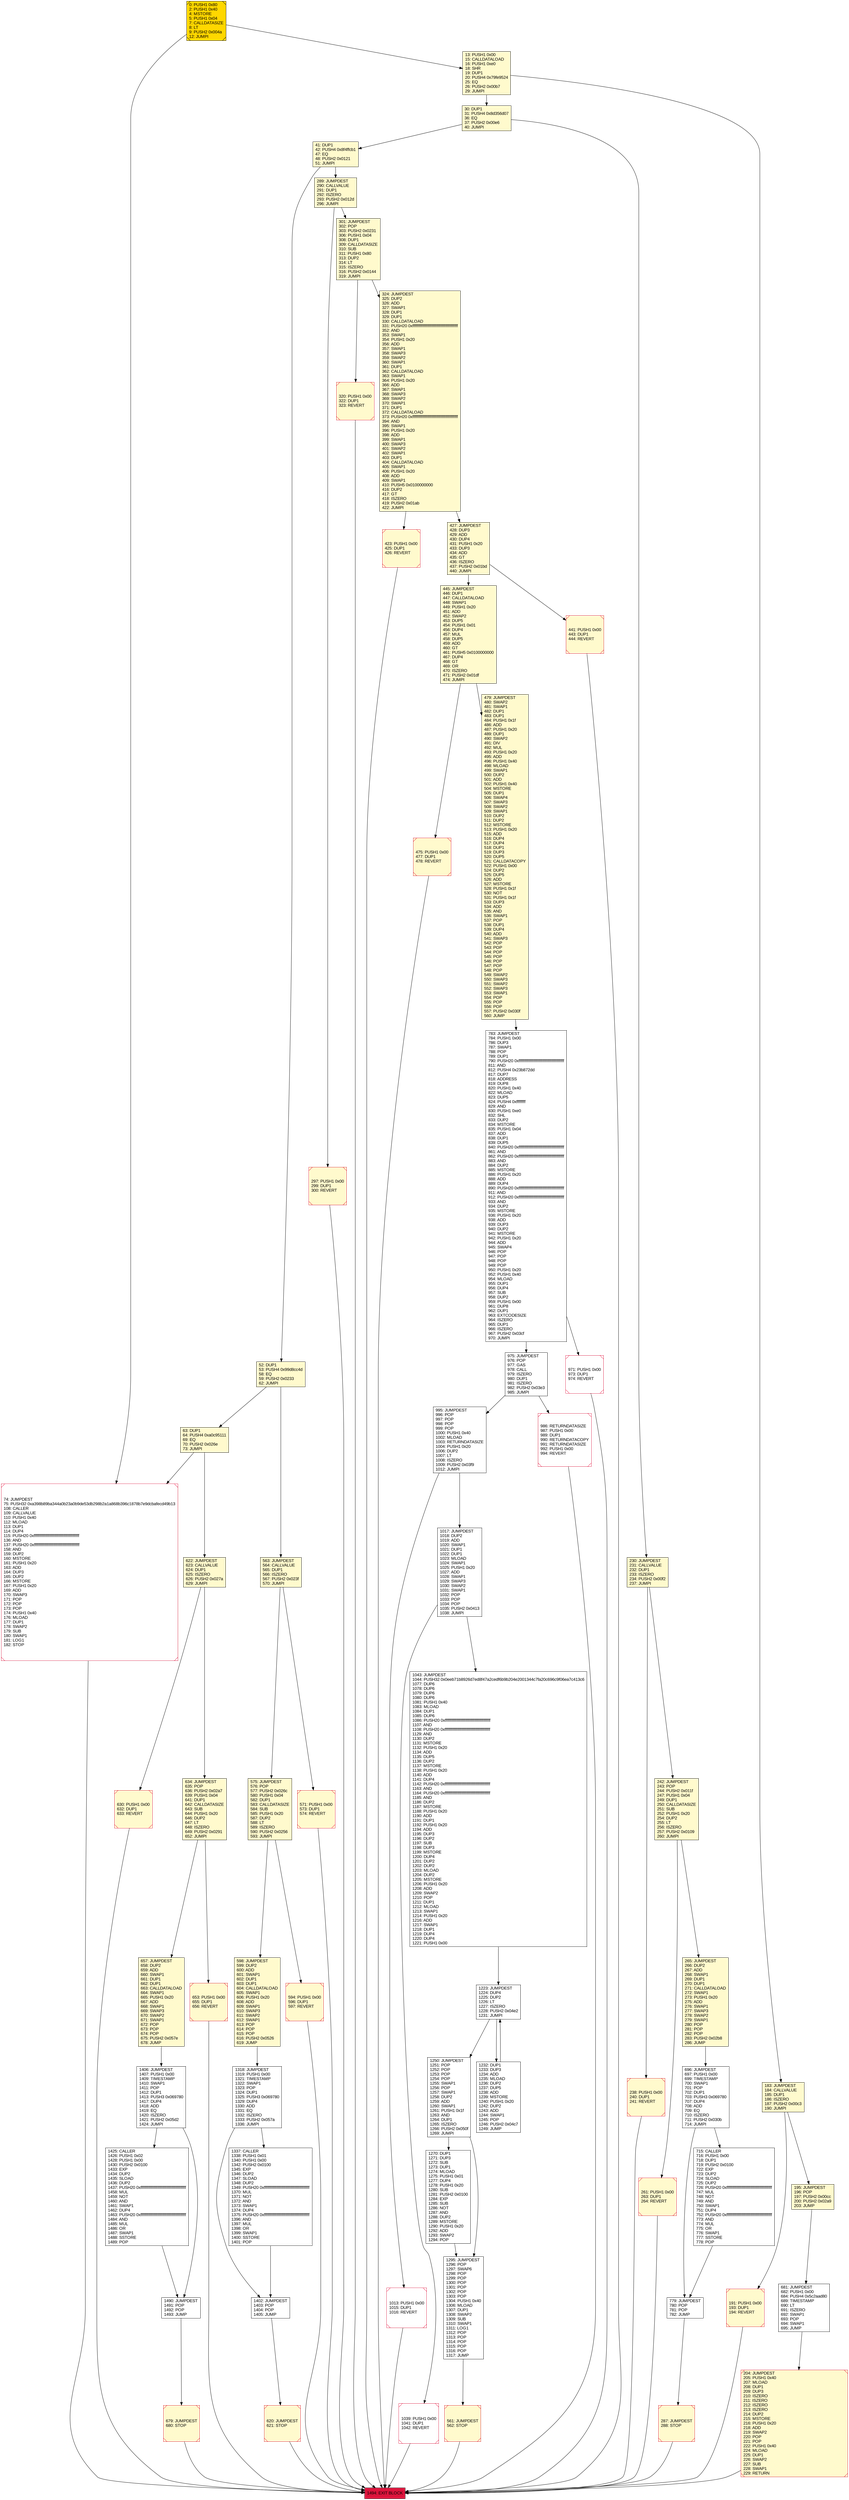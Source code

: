 digraph G {
bgcolor=transparent rankdir=UD;
node [shape=box style=filled color=black fillcolor=white fontname=arial fontcolor=black];
289 [label="289: JUMPDEST\l290: CALLVALUE\l291: DUP1\l292: ISZERO\l293: PUSH2 0x012d\l296: JUMPI\l" fillcolor=lemonchiffon ];
423 [label="423: PUSH1 0x00\l425: DUP1\l426: REVERT\l" fillcolor=lemonchiffon shape=Msquare color=crimson ];
563 [label="563: JUMPDEST\l564: CALLVALUE\l565: DUP1\l566: ISZERO\l567: PUSH2 0x023f\l570: JUMPI\l" fillcolor=lemonchiffon ];
1223 [label="1223: JUMPDEST\l1224: DUP4\l1225: DUP2\l1226: LT\l1227: ISZERO\l1228: PUSH2 0x04e2\l1231: JUMPI\l" ];
297 [label="297: PUSH1 0x00\l299: DUP1\l300: REVERT\l" fillcolor=lemonchiffon shape=Msquare color=crimson ];
324 [label="324: JUMPDEST\l325: DUP2\l326: ADD\l327: SWAP1\l328: DUP1\l329: DUP1\l330: CALLDATALOAD\l331: PUSH20 0xffffffffffffffffffffffffffffffffffffffff\l352: AND\l353: SWAP1\l354: PUSH1 0x20\l356: ADD\l357: SWAP1\l358: SWAP3\l359: SWAP2\l360: SWAP1\l361: DUP1\l362: CALLDATALOAD\l363: SWAP1\l364: PUSH1 0x20\l366: ADD\l367: SWAP1\l368: SWAP3\l369: SWAP2\l370: SWAP1\l371: DUP1\l372: CALLDATALOAD\l373: PUSH20 0xffffffffffffffffffffffffffffffffffffffff\l394: AND\l395: SWAP1\l396: PUSH1 0x20\l398: ADD\l399: SWAP1\l400: SWAP3\l401: SWAP2\l402: SWAP1\l403: DUP1\l404: CALLDATALOAD\l405: SWAP1\l406: PUSH1 0x20\l408: ADD\l409: SWAP1\l410: PUSH5 0x0100000000\l416: DUP2\l417: GT\l418: ISZERO\l419: PUSH2 0x01ab\l422: JUMPI\l" fillcolor=lemonchiffon ];
1295 [label="1295: JUMPDEST\l1296: POP\l1297: SWAP6\l1298: POP\l1299: POP\l1300: POP\l1301: POP\l1302: POP\l1303: POP\l1304: PUSH1 0x40\l1306: MLOAD\l1307: DUP1\l1308: SWAP2\l1309: SUB\l1310: SWAP1\l1311: LOG1\l1312: POP\l1313: POP\l1314: POP\l1315: POP\l1316: POP\l1317: JUMP\l" ];
287 [label="287: JUMPDEST\l288: STOP\l" fillcolor=lemonchiffon shape=Msquare color=crimson ];
63 [label="63: DUP1\l64: PUSH4 0xa0c95111\l69: EQ\l70: PUSH2 0x026e\l73: JUMPI\l" fillcolor=lemonchiffon ];
479 [label="479: JUMPDEST\l480: SWAP2\l481: SWAP1\l482: DUP1\l483: DUP1\l484: PUSH1 0x1f\l486: ADD\l487: PUSH1 0x20\l489: DUP1\l490: SWAP2\l491: DIV\l492: MUL\l493: PUSH1 0x20\l495: ADD\l496: PUSH1 0x40\l498: MLOAD\l499: SWAP1\l500: DUP2\l501: ADD\l502: PUSH1 0x40\l504: MSTORE\l505: DUP1\l506: SWAP4\l507: SWAP3\l508: SWAP2\l509: SWAP1\l510: DUP2\l511: DUP2\l512: MSTORE\l513: PUSH1 0x20\l515: ADD\l516: DUP4\l517: DUP4\l518: DUP1\l519: DUP3\l520: DUP5\l521: CALLDATACOPY\l522: PUSH1 0x00\l524: DUP2\l525: DUP5\l526: ADD\l527: MSTORE\l528: PUSH1 0x1f\l530: NOT\l531: PUSH1 0x1f\l533: DUP3\l534: ADD\l535: AND\l536: SWAP1\l537: POP\l538: DUP1\l539: DUP4\l540: ADD\l541: SWAP3\l542: POP\l543: POP\l544: POP\l545: POP\l546: POP\l547: POP\l548: POP\l549: SWAP2\l550: SWAP3\l551: SWAP2\l552: SWAP3\l553: SWAP1\l554: POP\l555: POP\l556: POP\l557: PUSH2 0x030f\l560: JUMP\l" fillcolor=lemonchiffon ];
622 [label="622: JUMPDEST\l623: CALLVALUE\l624: DUP1\l625: ISZERO\l626: PUSH2 0x027a\l629: JUMPI\l" fillcolor=lemonchiffon ];
1232 [label="1232: DUP1\l1233: DUP3\l1234: ADD\l1235: MLOAD\l1236: DUP2\l1237: DUP5\l1238: ADD\l1239: MSTORE\l1240: PUSH1 0x20\l1242: DUP2\l1243: ADD\l1244: SWAP1\l1245: POP\l1246: PUSH2 0x04c7\l1249: JUMP\l" ];
1250 [label="1250: JUMPDEST\l1251: POP\l1252: POP\l1253: POP\l1254: POP\l1255: SWAP1\l1256: POP\l1257: SWAP1\l1258: DUP2\l1259: ADD\l1260: SWAP1\l1261: PUSH1 0x1f\l1263: AND\l1264: DUP1\l1265: ISZERO\l1266: PUSH2 0x050f\l1269: JUMPI\l" ];
230 [label="230: JUMPDEST\l231: CALLVALUE\l232: DUP1\l233: ISZERO\l234: PUSH2 0x00f2\l237: JUMPI\l" fillcolor=lemonchiffon ];
441 [label="441: PUSH1 0x00\l443: DUP1\l444: REVERT\l" fillcolor=lemonchiffon shape=Msquare color=crimson ];
1490 [label="1490: JUMPDEST\l1491: POP\l1492: POP\l1493: JUMP\l" ];
571 [label="571: PUSH1 0x00\l573: DUP1\l574: REVERT\l" fillcolor=lemonchiffon shape=Msquare color=crimson ];
191 [label="191: PUSH1 0x00\l193: DUP1\l194: REVERT\l" fillcolor=lemonchiffon shape=Msquare color=crimson ];
975 [label="975: JUMPDEST\l976: POP\l977: GAS\l978: CALL\l979: ISZERO\l980: DUP1\l981: ISZERO\l982: PUSH2 0x03e3\l985: JUMPI\l" ];
183 [label="183: JUMPDEST\l184: CALLVALUE\l185: DUP1\l186: ISZERO\l187: PUSH2 0x00c3\l190: JUMPI\l" fillcolor=lemonchiffon ];
657 [label="657: JUMPDEST\l658: DUP2\l659: ADD\l660: SWAP1\l661: DUP1\l662: DUP1\l663: CALLDATALOAD\l664: SWAP1\l665: PUSH1 0x20\l667: ADD\l668: SWAP1\l669: SWAP3\l670: SWAP2\l671: SWAP1\l672: POP\l673: POP\l674: POP\l675: PUSH2 0x057e\l678: JUMP\l" fillcolor=lemonchiffon ];
445 [label="445: JUMPDEST\l446: DUP1\l447: CALLDATALOAD\l448: SWAP1\l449: PUSH1 0x20\l451: ADD\l452: SWAP2\l453: DUP5\l454: PUSH1 0x01\l456: DUP4\l457: MUL\l458: DUP5\l459: ADD\l460: GT\l461: PUSH5 0x0100000000\l467: DUP4\l468: GT\l469: OR\l470: ISZERO\l471: PUSH2 0x01df\l474: JUMPI\l" fillcolor=lemonchiffon ];
74 [label="74: JUMPDEST\l75: PUSH32 0xa398b89ba344a0b23a0b9de53db298b2a1a868b396c1878b7e9dcbafecd49b13\l108: CALLER\l109: CALLVALUE\l110: PUSH1 0x40\l112: MLOAD\l113: DUP1\l114: DUP4\l115: PUSH20 0xffffffffffffffffffffffffffffffffffffffff\l136: AND\l137: PUSH20 0xffffffffffffffffffffffffffffffffffffffff\l158: AND\l159: DUP2\l160: MSTORE\l161: PUSH1 0x20\l163: ADD\l164: DUP3\l165: DUP2\l166: MSTORE\l167: PUSH1 0x20\l169: ADD\l170: SWAP3\l171: POP\l172: POP\l173: POP\l174: PUSH1 0x40\l176: MLOAD\l177: DUP1\l178: SWAP2\l179: SUB\l180: SWAP1\l181: LOG1\l182: STOP\l" shape=Msquare color=crimson ];
261 [label="261: PUSH1 0x00\l263: DUP1\l264: REVERT\l" fillcolor=lemonchiffon shape=Msquare color=crimson ];
561 [label="561: JUMPDEST\l562: STOP\l" fillcolor=lemonchiffon shape=Msquare color=crimson ];
1318 [label="1318: JUMPDEST\l1319: PUSH1 0x00\l1321: TIMESTAMP\l1322: SWAP1\l1323: POP\l1324: DUP1\l1325: PUSH3 0x069780\l1329: DUP4\l1330: ADD\l1331: EQ\l1332: ISZERO\l1333: PUSH2 0x057a\l1336: JUMPI\l" ];
653 [label="653: PUSH1 0x00\l655: DUP1\l656: REVERT\l" fillcolor=lemonchiffon shape=Msquare color=crimson ];
1039 [label="1039: PUSH1 0x00\l1041: DUP1\l1042: REVERT\l" shape=Msquare color=crimson ];
598 [label="598: JUMPDEST\l599: DUP2\l600: ADD\l601: SWAP1\l602: DUP1\l603: DUP1\l604: CALLDATALOAD\l605: SWAP1\l606: PUSH1 0x20\l608: ADD\l609: SWAP1\l610: SWAP3\l611: SWAP2\l612: SWAP1\l613: POP\l614: POP\l615: POP\l616: PUSH2 0x0526\l619: JUMP\l" fillcolor=lemonchiffon ];
1402 [label="1402: JUMPDEST\l1403: POP\l1404: POP\l1405: JUMP\l" ];
679 [label="679: JUMPDEST\l680: STOP\l" fillcolor=lemonchiffon shape=Msquare color=crimson ];
265 [label="265: JUMPDEST\l266: DUP2\l267: ADD\l268: SWAP1\l269: DUP1\l270: DUP1\l271: CALLDATALOAD\l272: SWAP1\l273: PUSH1 0x20\l275: ADD\l276: SWAP1\l277: SWAP3\l278: SWAP2\l279: SWAP1\l280: POP\l281: POP\l282: POP\l283: PUSH2 0x02b8\l286: JUMP\l" fillcolor=lemonchiffon ];
242 [label="242: JUMPDEST\l243: POP\l244: PUSH2 0x011f\l247: PUSH1 0x04\l249: DUP1\l250: CALLDATASIZE\l251: SUB\l252: PUSH1 0x20\l254: DUP2\l255: LT\l256: ISZERO\l257: PUSH2 0x0109\l260: JUMPI\l" fillcolor=lemonchiffon ];
1337 [label="1337: CALLER\l1338: PUSH1 0x01\l1340: PUSH1 0x00\l1342: PUSH2 0x0100\l1345: EXP\l1346: DUP2\l1347: SLOAD\l1348: DUP2\l1349: PUSH20 0xffffffffffffffffffffffffffffffffffffffff\l1370: MUL\l1371: NOT\l1372: AND\l1373: SWAP1\l1374: DUP4\l1375: PUSH20 0xffffffffffffffffffffffffffffffffffffffff\l1396: AND\l1397: MUL\l1398: OR\l1399: SWAP1\l1400: SSTORE\l1401: POP\l" ];
41 [label="41: DUP1\l42: PUSH4 0x8f4ffcb1\l47: EQ\l48: PUSH2 0x0121\l51: JUMPI\l" fillcolor=lemonchiffon ];
634 [label="634: JUMPDEST\l635: POP\l636: PUSH2 0x02a7\l639: PUSH1 0x04\l641: DUP1\l642: CALLDATASIZE\l643: SUB\l644: PUSH1 0x20\l646: DUP2\l647: LT\l648: ISZERO\l649: PUSH2 0x0291\l652: JUMPI\l" fillcolor=lemonchiffon ];
681 [label="681: JUMPDEST\l682: PUSH1 0x00\l684: PUSH4 0x5c2aad80\l689: TIMESTAMP\l690: LT\l691: ISZERO\l692: SWAP1\l693: POP\l694: SWAP1\l695: JUMP\l" ];
779 [label="779: JUMPDEST\l780: POP\l781: POP\l782: JUMP\l" ];
995 [label="995: JUMPDEST\l996: POP\l997: POP\l998: POP\l999: POP\l1000: PUSH1 0x40\l1002: MLOAD\l1003: RETURNDATASIZE\l1004: PUSH1 0x20\l1006: DUP2\l1007: LT\l1008: ISZERO\l1009: PUSH2 0x03f9\l1012: JUMPI\l" ];
52 [label="52: DUP1\l53: PUSH4 0x99d8cc4d\l58: EQ\l59: PUSH2 0x0233\l62: JUMPI\l" fillcolor=lemonchiffon ];
986 [label="986: RETURNDATASIZE\l987: PUSH1 0x00\l989: DUP1\l990: RETURNDATACOPY\l991: RETURNDATASIZE\l992: PUSH1 0x00\l994: REVERT\l" shape=Msquare color=crimson ];
575 [label="575: JUMPDEST\l576: POP\l577: PUSH2 0x026c\l580: PUSH1 0x04\l582: DUP1\l583: CALLDATASIZE\l584: SUB\l585: PUSH1 0x20\l587: DUP2\l588: LT\l589: ISZERO\l590: PUSH2 0x0256\l593: JUMPI\l" fillcolor=lemonchiffon ];
715 [label="715: CALLER\l716: PUSH1 0x00\l718: DUP1\l719: PUSH2 0x0100\l722: EXP\l723: DUP2\l724: SLOAD\l725: DUP2\l726: PUSH20 0xffffffffffffffffffffffffffffffffffffffff\l747: MUL\l748: NOT\l749: AND\l750: SWAP1\l751: DUP4\l752: PUSH20 0xffffffffffffffffffffffffffffffffffffffff\l773: AND\l774: MUL\l775: OR\l776: SWAP1\l777: SSTORE\l778: POP\l" ];
783 [label="783: JUMPDEST\l784: PUSH1 0x00\l786: DUP3\l787: SWAP1\l788: POP\l789: DUP1\l790: PUSH20 0xffffffffffffffffffffffffffffffffffffffff\l811: AND\l812: PUSH4 0x23b872dd\l817: DUP7\l818: ADDRESS\l819: DUP8\l820: PUSH1 0x40\l822: MLOAD\l823: DUP5\l824: PUSH4 0xffffffff\l829: AND\l830: PUSH1 0xe0\l832: SHL\l833: DUP2\l834: MSTORE\l835: PUSH1 0x04\l837: ADD\l838: DUP1\l839: DUP5\l840: PUSH20 0xffffffffffffffffffffffffffffffffffffffff\l861: AND\l862: PUSH20 0xffffffffffffffffffffffffffffffffffffffff\l883: AND\l884: DUP2\l885: MSTORE\l886: PUSH1 0x20\l888: ADD\l889: DUP4\l890: PUSH20 0xffffffffffffffffffffffffffffffffffffffff\l911: AND\l912: PUSH20 0xffffffffffffffffffffffffffffffffffffffff\l933: AND\l934: DUP2\l935: MSTORE\l936: PUSH1 0x20\l938: ADD\l939: DUP3\l940: DUP2\l941: MSTORE\l942: PUSH1 0x20\l944: ADD\l945: SWAP4\l946: POP\l947: POP\l948: POP\l949: POP\l950: PUSH1 0x20\l952: PUSH1 0x40\l954: MLOAD\l955: DUP1\l956: DUP4\l957: SUB\l958: DUP2\l959: PUSH1 0x00\l961: DUP8\l962: DUP1\l963: EXTCODESIZE\l964: ISZERO\l965: DUP1\l966: ISZERO\l967: PUSH2 0x03cf\l970: JUMPI\l" ];
1406 [label="1406: JUMPDEST\l1407: PUSH1 0x00\l1409: TIMESTAMP\l1410: SWAP1\l1411: POP\l1412: DUP1\l1413: PUSH3 0x069780\l1417: DUP4\l1418: ADD\l1419: EQ\l1420: ISZERO\l1421: PUSH2 0x05d2\l1424: JUMPI\l" ];
238 [label="238: PUSH1 0x00\l240: DUP1\l241: REVERT\l" fillcolor=lemonchiffon shape=Msquare color=crimson ];
1017 [label="1017: JUMPDEST\l1018: DUP2\l1019: ADD\l1020: SWAP1\l1021: DUP1\l1022: DUP1\l1023: MLOAD\l1024: SWAP1\l1025: PUSH1 0x20\l1027: ADD\l1028: SWAP1\l1029: SWAP3\l1030: SWAP2\l1031: SWAP1\l1032: POP\l1033: POP\l1034: POP\l1035: PUSH2 0x0413\l1038: JUMPI\l" ];
1013 [label="1013: PUSH1 0x00\l1015: DUP1\l1016: REVERT\l" shape=Msquare color=crimson ];
1043 [label="1043: JUMPDEST\l1044: PUSH32 0x0eeb71b8926d7ed8f47a2cedf6b9b204e2001344c7fa20c696c9f06ea7c413c6\l1077: DUP6\l1078: DUP6\l1079: DUP6\l1080: DUP6\l1081: PUSH1 0x40\l1083: MLOAD\l1084: DUP1\l1085: DUP6\l1086: PUSH20 0xffffffffffffffffffffffffffffffffffffffff\l1107: AND\l1108: PUSH20 0xffffffffffffffffffffffffffffffffffffffff\l1129: AND\l1130: DUP2\l1131: MSTORE\l1132: PUSH1 0x20\l1134: ADD\l1135: DUP5\l1136: DUP2\l1137: MSTORE\l1138: PUSH1 0x20\l1140: ADD\l1141: DUP4\l1142: PUSH20 0xffffffffffffffffffffffffffffffffffffffff\l1163: AND\l1164: PUSH20 0xffffffffffffffffffffffffffffffffffffffff\l1185: AND\l1186: DUP2\l1187: MSTORE\l1188: PUSH1 0x20\l1190: ADD\l1191: DUP1\l1192: PUSH1 0x20\l1194: ADD\l1195: DUP3\l1196: DUP2\l1197: SUB\l1198: DUP3\l1199: MSTORE\l1200: DUP4\l1201: DUP2\l1202: DUP2\l1203: MLOAD\l1204: DUP2\l1205: MSTORE\l1206: PUSH1 0x20\l1208: ADD\l1209: SWAP2\l1210: POP\l1211: DUP1\l1212: MLOAD\l1213: SWAP1\l1214: PUSH1 0x20\l1216: ADD\l1217: SWAP1\l1218: DUP1\l1219: DUP4\l1220: DUP4\l1221: PUSH1 0x00\l" ];
1494 [label="1494: EXIT BLOCK\l" fillcolor=crimson ];
630 [label="630: PUSH1 0x00\l632: DUP1\l633: REVERT\l" fillcolor=lemonchiffon shape=Msquare color=crimson ];
30 [label="30: DUP1\l31: PUSH4 0x8d356d07\l36: EQ\l37: PUSH2 0x00e6\l40: JUMPI\l" fillcolor=lemonchiffon ];
301 [label="301: JUMPDEST\l302: POP\l303: PUSH2 0x0231\l306: PUSH1 0x04\l308: DUP1\l309: CALLDATASIZE\l310: SUB\l311: PUSH1 0x80\l313: DUP2\l314: LT\l315: ISZERO\l316: PUSH2 0x0144\l319: JUMPI\l" fillcolor=lemonchiffon ];
320 [label="320: PUSH1 0x00\l322: DUP1\l323: REVERT\l" fillcolor=lemonchiffon shape=Msquare color=crimson ];
1425 [label="1425: CALLER\l1426: PUSH1 0x02\l1428: PUSH1 0x00\l1430: PUSH2 0x0100\l1433: EXP\l1434: DUP2\l1435: SLOAD\l1436: DUP2\l1437: PUSH20 0xffffffffffffffffffffffffffffffffffffffff\l1458: MUL\l1459: NOT\l1460: AND\l1461: SWAP1\l1462: DUP4\l1463: PUSH20 0xffffffffffffffffffffffffffffffffffffffff\l1484: AND\l1485: MUL\l1486: OR\l1487: SWAP1\l1488: SSTORE\l1489: POP\l" ];
971 [label="971: PUSH1 0x00\l973: DUP1\l974: REVERT\l" shape=Msquare color=crimson ];
204 [label="204: JUMPDEST\l205: PUSH1 0x40\l207: MLOAD\l208: DUP1\l209: DUP3\l210: ISZERO\l211: ISZERO\l212: ISZERO\l213: ISZERO\l214: DUP2\l215: MSTORE\l216: PUSH1 0x20\l218: ADD\l219: SWAP2\l220: POP\l221: POP\l222: PUSH1 0x40\l224: MLOAD\l225: DUP1\l226: SWAP2\l227: SUB\l228: SWAP1\l229: RETURN\l" fillcolor=lemonchiffon shape=Msquare color=crimson ];
13 [label="13: PUSH1 0x00\l15: CALLDATALOAD\l16: PUSH1 0xe0\l18: SHR\l19: DUP1\l20: PUSH4 0x79fe9524\l25: EQ\l26: PUSH2 0x00b7\l29: JUMPI\l" fillcolor=lemonchiffon ];
427 [label="427: JUMPDEST\l428: DUP3\l429: ADD\l430: DUP4\l431: PUSH1 0x20\l433: DUP3\l434: ADD\l435: GT\l436: ISZERO\l437: PUSH2 0x01bd\l440: JUMPI\l" fillcolor=lemonchiffon ];
696 [label="696: JUMPDEST\l697: PUSH1 0x00\l699: TIMESTAMP\l700: SWAP1\l701: POP\l702: DUP1\l703: PUSH3 0x069780\l707: DUP4\l708: ADD\l709: EQ\l710: ISZERO\l711: PUSH2 0x030b\l714: JUMPI\l" ];
594 [label="594: PUSH1 0x00\l596: DUP1\l597: REVERT\l" fillcolor=lemonchiffon shape=Msquare color=crimson ];
0 [label="0: PUSH1 0x80\l2: PUSH1 0x40\l4: MSTORE\l5: PUSH1 0x04\l7: CALLDATASIZE\l8: LT\l9: PUSH2 0x004a\l12: JUMPI\l" fillcolor=lemonchiffon shape=Msquare fillcolor=gold ];
620 [label="620: JUMPDEST\l621: STOP\l" fillcolor=lemonchiffon shape=Msquare color=crimson ];
195 [label="195: JUMPDEST\l196: POP\l197: PUSH2 0x00cc\l200: PUSH2 0x02a9\l203: JUMP\l" fillcolor=lemonchiffon ];
475 [label="475: PUSH1 0x00\l477: DUP1\l478: REVERT\l" fillcolor=lemonchiffon shape=Msquare color=crimson ];
1270 [label="1270: DUP1\l1271: DUP3\l1272: SUB\l1273: DUP1\l1274: MLOAD\l1275: PUSH1 0x01\l1277: DUP4\l1278: PUSH1 0x20\l1280: SUB\l1281: PUSH2 0x0100\l1284: EXP\l1285: SUB\l1286: NOT\l1287: AND\l1288: DUP2\l1289: MSTORE\l1290: PUSH1 0x20\l1292: ADD\l1293: SWAP2\l1294: POP\l" ];
630 -> 1494;
242 -> 265;
1013 -> 1494;
715 -> 779;
0 -> 13;
598 -> 1318;
1337 -> 1402;
289 -> 297;
324 -> 423;
995 -> 1017;
634 -> 653;
1223 -> 1250;
242 -> 261;
1223 -> 1232;
1232 -> 1223;
995 -> 1013;
986 -> 1494;
1318 -> 1402;
238 -> 1494;
63 -> 622;
1017 -> 1043;
634 -> 657;
563 -> 571;
1318 -> 1337;
1250 -> 1295;
230 -> 242;
594 -> 1494;
204 -> 1494;
13 -> 30;
1406 -> 1425;
622 -> 634;
1490 -> 679;
475 -> 1494;
783 -> 971;
63 -> 74;
620 -> 1494;
1295 -> 561;
575 -> 594;
445 -> 479;
696 -> 779;
320 -> 1494;
696 -> 715;
41 -> 289;
971 -> 1494;
301 -> 320;
183 -> 191;
622 -> 630;
563 -> 575;
52 -> 563;
265 -> 696;
195 -> 681;
191 -> 1494;
1402 -> 620;
779 -> 287;
571 -> 1494;
30 -> 230;
441 -> 1494;
681 -> 204;
52 -> 63;
13 -> 183;
423 -> 1494;
427 -> 445;
1043 -> 1223;
0 -> 74;
301 -> 324;
479 -> 783;
1406 -> 1490;
183 -> 195;
230 -> 238;
445 -> 475;
287 -> 1494;
289 -> 301;
297 -> 1494;
975 -> 995;
975 -> 986;
1017 -> 1039;
30 -> 41;
679 -> 1494;
783 -> 975;
1250 -> 1270;
427 -> 441;
575 -> 598;
657 -> 1406;
261 -> 1494;
561 -> 1494;
74 -> 1494;
1270 -> 1295;
1039 -> 1494;
324 -> 427;
653 -> 1494;
41 -> 52;
1425 -> 1490;
}